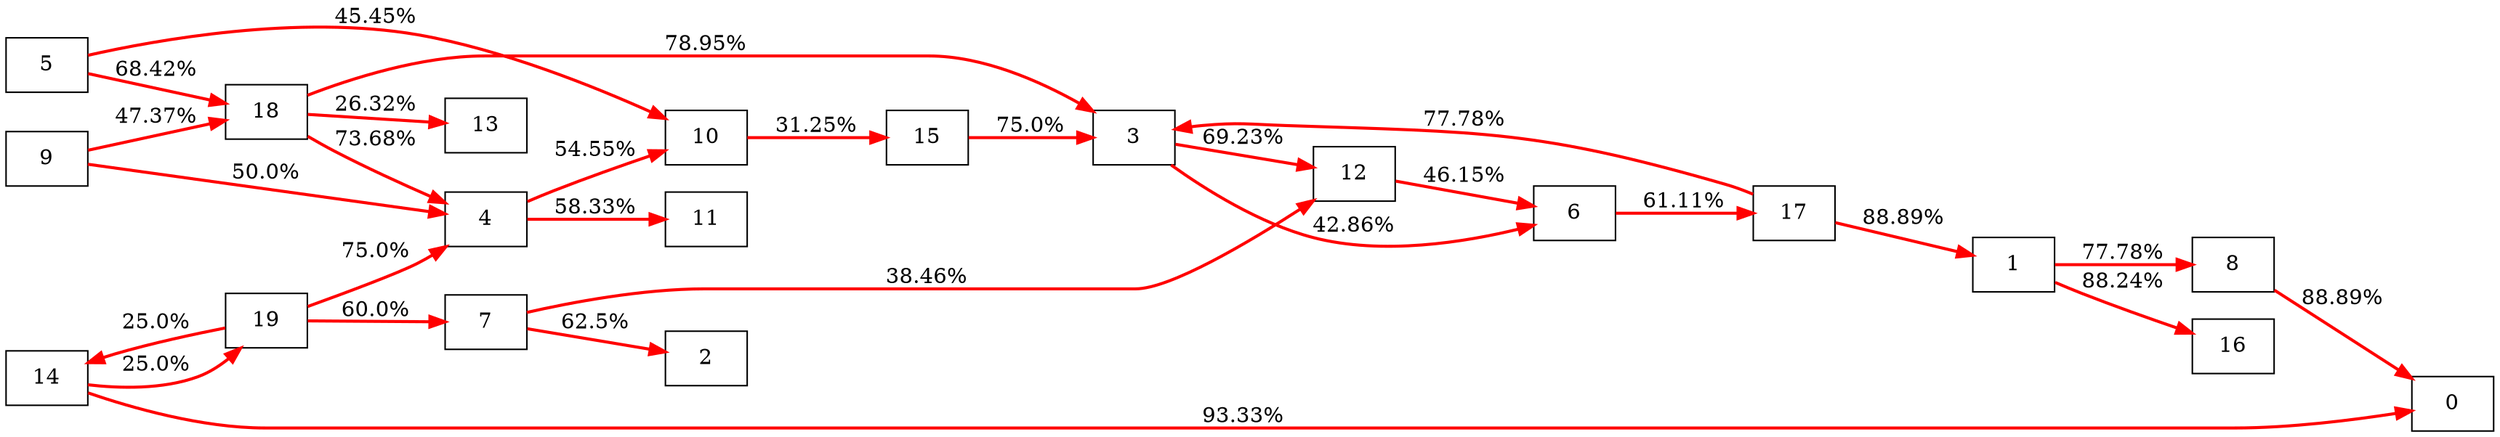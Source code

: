 digraph G {
    rankdir=LR;
    node [shape=box];
    "1" -> "8" [label="77.78%", color="red", penwidth=2];
    "1" -> "16" [label="88.24%", color="red", penwidth=2];
    "3" -> "6" [label="42.86%", color="red", penwidth=2];
    "3" -> "12" [label="69.23%", color="red", penwidth=2];
    "4" -> "10" [label="54.55%", color="red", penwidth=2];
    "4" -> "11" [label="58.33%", color="red", penwidth=2];
    "5" -> "10" [label="45.45%", color="red", penwidth=2];
    "5" -> "18" [label="68.42%", color="red", penwidth=2];
    "6" -> "17" [label="61.11%", color="red", penwidth=2];
    "7" -> "2" [label="62.5%", color="red", penwidth=2];
    "7" -> "12" [label="38.46%", color="red", penwidth=2];
    "8" -> "0" [label="88.89%", color="red", penwidth=2];
    "9" -> "4" [label="50.0%", color="red", penwidth=2];
    "9" -> "18" [label="47.37%", color="red", penwidth=2];
    "10" -> "15" [label="31.25%", color="red", penwidth=2];
    "12" -> "6" [label="46.15%", color="red", penwidth=2];
    "14" -> "0" [label="93.33%", color="red", penwidth=2];
    "14" -> "19" [label="25.0%", color="red", penwidth=2];
    "15" -> "3" [label="75.0%", color="red", penwidth=2];
    "17" -> "1" [label="88.89%", color="red", penwidth=2];
    "17" -> "3" [label="77.78%", color="red", penwidth=2];
    "18" -> "3" [label="78.95%", color="red", penwidth=2];
    "18" -> "4" [label="73.68%", color="red", penwidth=2];
    "18" -> "13" [label="26.32%", color="red", penwidth=2];
    "19" -> "4" [label="75.0%", color="red", penwidth=2];
    "19" -> "7" [label="60.0%", color="red", penwidth=2];
    "19" -> "14" [label="25.0%", color="red", penwidth=2];
}
